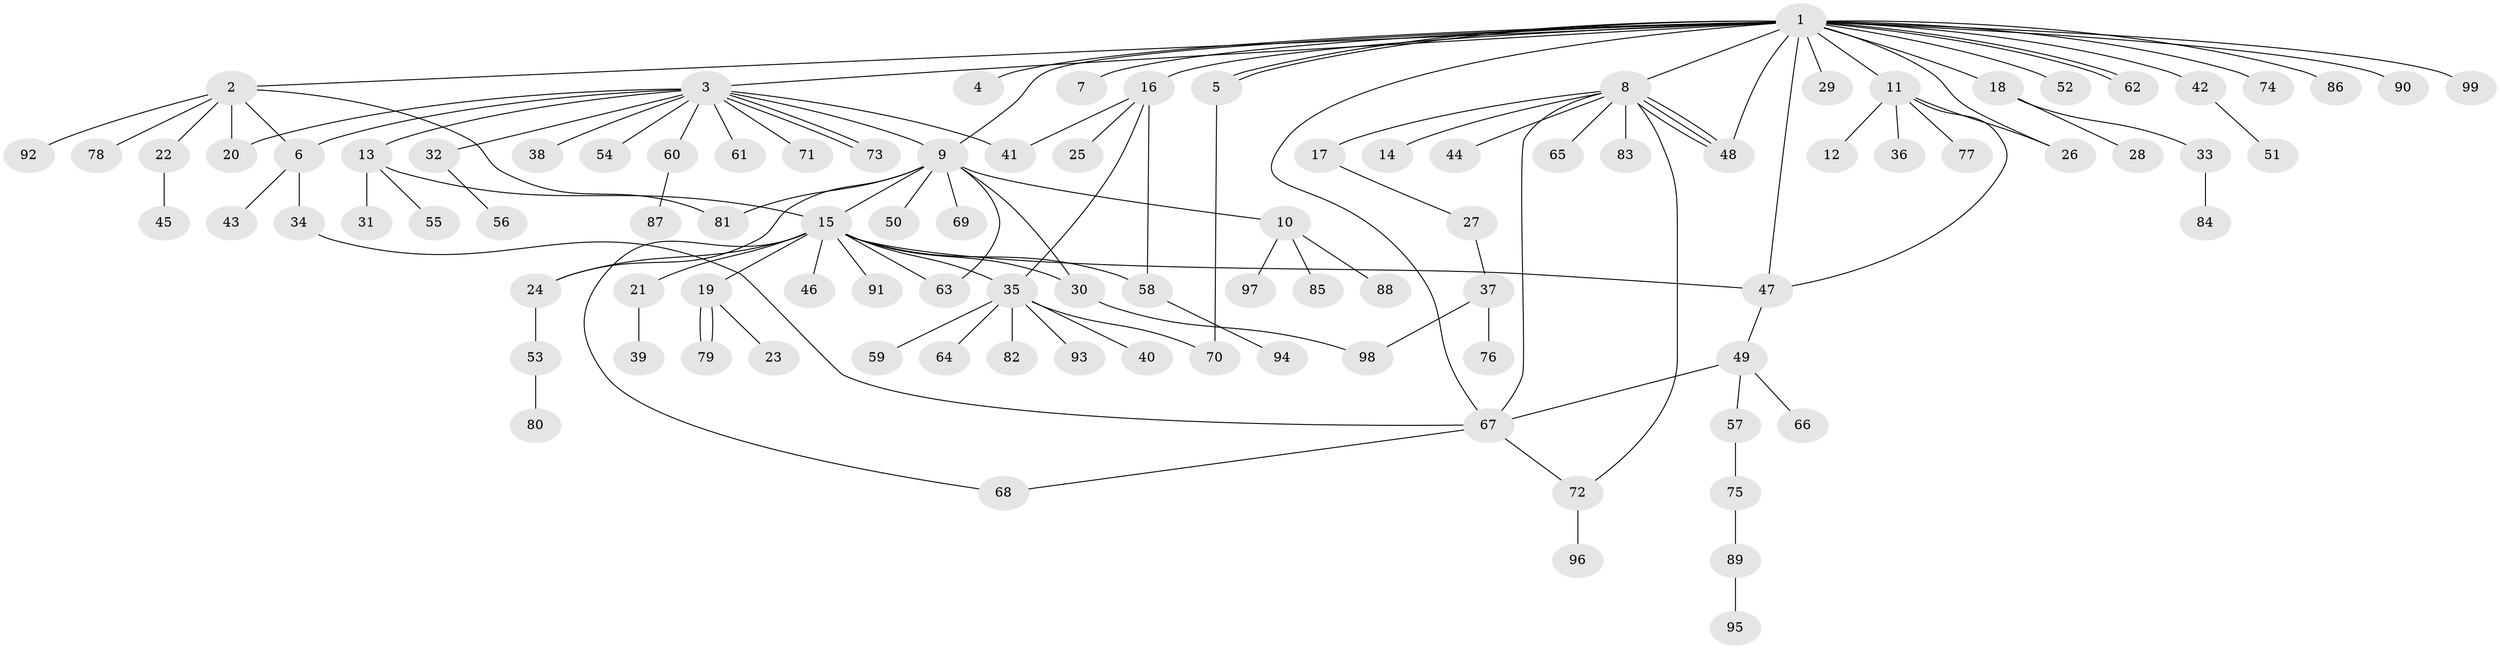 // coarse degree distribution, {22: 0.0136986301369863, 6: 0.0410958904109589, 14: 0.0136986301369863, 1: 0.547945205479452, 3: 0.0821917808219178, 7: 0.0273972602739726, 10: 0.0136986301369863, 5: 0.0136986301369863, 4: 0.0273972602739726, 13: 0.0136986301369863, 2: 0.2054794520547945}
// Generated by graph-tools (version 1.1) at 2025/23/03/03/25 07:23:53]
// undirected, 99 vertices, 126 edges
graph export_dot {
graph [start="1"]
  node [color=gray90,style=filled];
  1;
  2;
  3;
  4;
  5;
  6;
  7;
  8;
  9;
  10;
  11;
  12;
  13;
  14;
  15;
  16;
  17;
  18;
  19;
  20;
  21;
  22;
  23;
  24;
  25;
  26;
  27;
  28;
  29;
  30;
  31;
  32;
  33;
  34;
  35;
  36;
  37;
  38;
  39;
  40;
  41;
  42;
  43;
  44;
  45;
  46;
  47;
  48;
  49;
  50;
  51;
  52;
  53;
  54;
  55;
  56;
  57;
  58;
  59;
  60;
  61;
  62;
  63;
  64;
  65;
  66;
  67;
  68;
  69;
  70;
  71;
  72;
  73;
  74;
  75;
  76;
  77;
  78;
  79;
  80;
  81;
  82;
  83;
  84;
  85;
  86;
  87;
  88;
  89;
  90;
  91;
  92;
  93;
  94;
  95;
  96;
  97;
  98;
  99;
  1 -- 2;
  1 -- 3;
  1 -- 4;
  1 -- 5;
  1 -- 5;
  1 -- 7;
  1 -- 8;
  1 -- 9;
  1 -- 11;
  1 -- 16;
  1 -- 18;
  1 -- 26;
  1 -- 29;
  1 -- 42;
  1 -- 47;
  1 -- 48;
  1 -- 52;
  1 -- 62;
  1 -- 62;
  1 -- 67;
  1 -- 74;
  1 -- 86;
  1 -- 90;
  1 -- 99;
  2 -- 6;
  2 -- 20;
  2 -- 22;
  2 -- 78;
  2 -- 81;
  2 -- 92;
  3 -- 6;
  3 -- 9;
  3 -- 13;
  3 -- 20;
  3 -- 32;
  3 -- 38;
  3 -- 41;
  3 -- 54;
  3 -- 60;
  3 -- 61;
  3 -- 71;
  3 -- 73;
  3 -- 73;
  5 -- 70;
  6 -- 34;
  6 -- 43;
  8 -- 14;
  8 -- 17;
  8 -- 44;
  8 -- 48;
  8 -- 48;
  8 -- 48;
  8 -- 65;
  8 -- 67;
  8 -- 72;
  8 -- 83;
  9 -- 10;
  9 -- 15;
  9 -- 24;
  9 -- 30;
  9 -- 50;
  9 -- 63;
  9 -- 69;
  9 -- 81;
  10 -- 85;
  10 -- 88;
  10 -- 97;
  11 -- 12;
  11 -- 26;
  11 -- 36;
  11 -- 47;
  11 -- 77;
  13 -- 15;
  13 -- 31;
  13 -- 55;
  15 -- 19;
  15 -- 21;
  15 -- 24;
  15 -- 30;
  15 -- 35;
  15 -- 46;
  15 -- 47;
  15 -- 58;
  15 -- 63;
  15 -- 68;
  15 -- 91;
  16 -- 25;
  16 -- 35;
  16 -- 41;
  16 -- 58;
  17 -- 27;
  18 -- 28;
  18 -- 33;
  19 -- 23;
  19 -- 79;
  19 -- 79;
  21 -- 39;
  22 -- 45;
  24 -- 53;
  27 -- 37;
  30 -- 98;
  32 -- 56;
  33 -- 84;
  34 -- 67;
  35 -- 40;
  35 -- 59;
  35 -- 64;
  35 -- 70;
  35 -- 82;
  35 -- 93;
  37 -- 76;
  37 -- 98;
  42 -- 51;
  47 -- 49;
  49 -- 57;
  49 -- 66;
  49 -- 67;
  53 -- 80;
  57 -- 75;
  58 -- 94;
  60 -- 87;
  67 -- 68;
  67 -- 72;
  72 -- 96;
  75 -- 89;
  89 -- 95;
}
